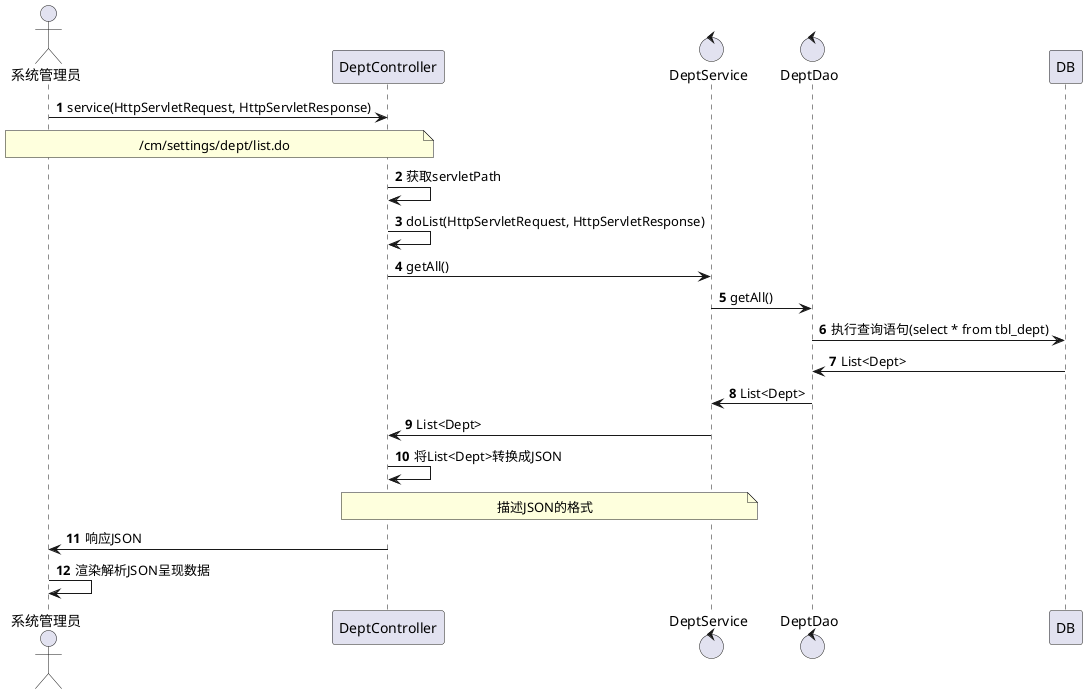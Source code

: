 @startuml
'时序图

actor 系统管理员 as user

autonumber
participant DeptController as con
control DeptService as service
control DeptDao as dao
participant DB as db

user -> con: service(HttpServletRequest, HttpServletResponse)
note over user, con: /cm/settings/dept/list.do
con -> con: 获取servletPath
con -> con: doList(HttpServletRequest, HttpServletResponse)
con -> service: getAll()
service -> dao:  getAll()
dao -> db: 执行查询语句(select * from tbl_dept)
db -> dao: List<Dept>
dao -> service: List<Dept>
service -> con: List<Dept>
con -> con: 将List<Dept>转换成JSON
note over con, service: 描述JSON的格式

con -> user: 响应JSON
user -> user: 渲染解析JSON呈现数据


@enduml